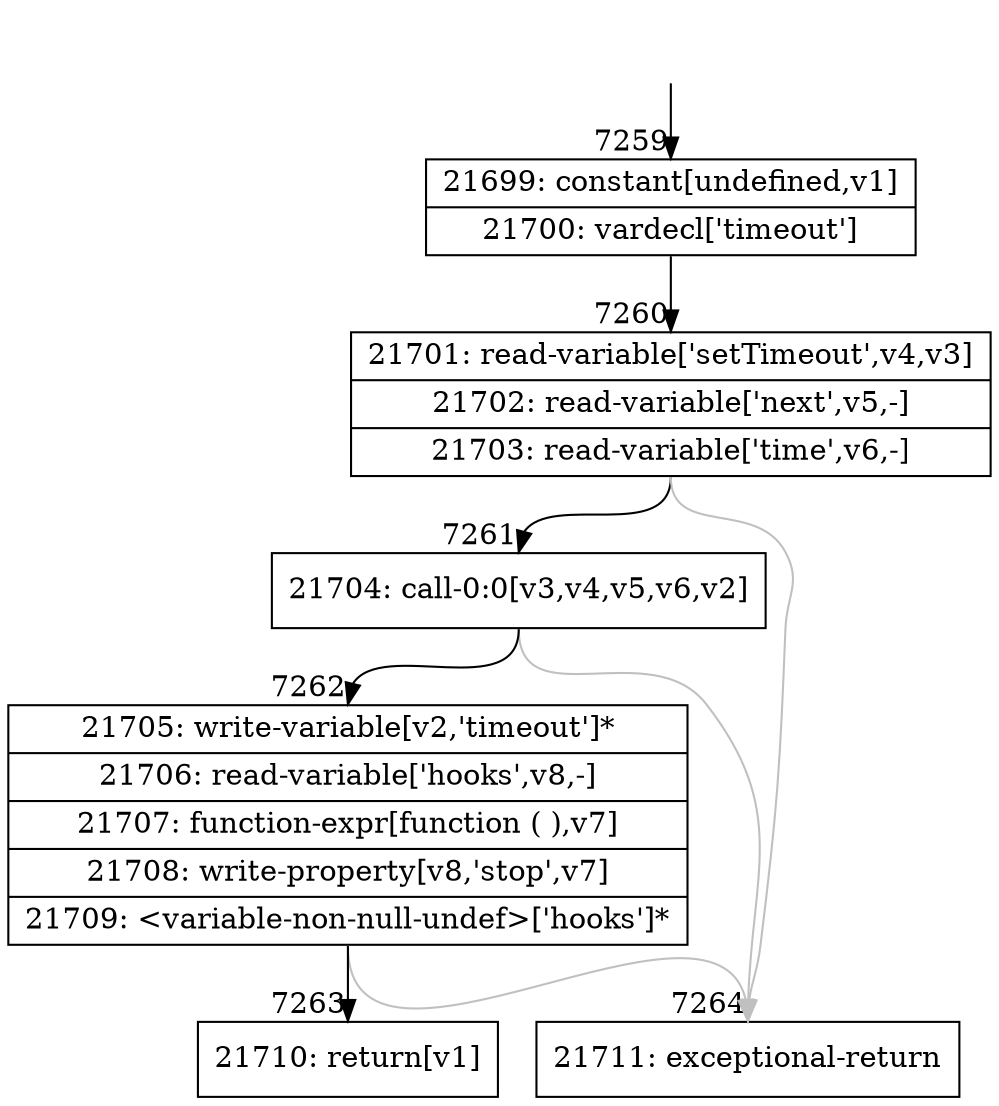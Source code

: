 digraph {
rankdir="TD"
BB_entry447[shape=none,label=""];
BB_entry447 -> BB7259 [tailport=s, headport=n, headlabel="    7259"]
BB7259 [shape=record label="{21699: constant[undefined,v1]|21700: vardecl['timeout']}" ] 
BB7259 -> BB7260 [tailport=s, headport=n, headlabel="      7260"]
BB7260 [shape=record label="{21701: read-variable['setTimeout',v4,v3]|21702: read-variable['next',v5,-]|21703: read-variable['time',v6,-]}" ] 
BB7260 -> BB7261 [tailport=s, headport=n, headlabel="      7261"]
BB7260 -> BB7264 [tailport=s, headport=n, color=gray, headlabel="      7264"]
BB7261 [shape=record label="{21704: call-0:0[v3,v4,v5,v6,v2]}" ] 
BB7261 -> BB7262 [tailport=s, headport=n, headlabel="      7262"]
BB7261 -> BB7264 [tailport=s, headport=n, color=gray]
BB7262 [shape=record label="{21705: write-variable[v2,'timeout']*|21706: read-variable['hooks',v8,-]|21707: function-expr[function ( ),v7]|21708: write-property[v8,'stop',v7]|21709: \<variable-non-null-undef\>['hooks']*}" ] 
BB7262 -> BB7263 [tailport=s, headport=n, headlabel="      7263"]
BB7262 -> BB7264 [tailport=s, headport=n, color=gray]
BB7263 [shape=record label="{21710: return[v1]}" ] 
BB7264 [shape=record label="{21711: exceptional-return}" ] 
}
